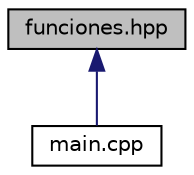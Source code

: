 digraph "funciones.hpp"
{
 // LATEX_PDF_SIZE
  edge [fontname="Helvetica",fontsize="10",labelfontname="Helvetica",labelfontsize="10"];
  node [fontname="Helvetica",fontsize="10",shape=record];
  Node1 [label="funciones.hpp",height=0.2,width=0.4,color="black", fillcolor="grey75", style="filled", fontcolor="black",tooltip="Se realizan las definiciones de las funciones utilizadas en el programa."];
  Node1 -> Node2 [dir="back",color="midnightblue",fontsize="10",style="solid",fontname="Helvetica"];
  Node2 [label="main.cpp",height=0.2,width=0.4,color="black", fillcolor="white", style="filled",URL="$main_8cpp.html",tooltip="En este archivo se definen las variables necesarias para el funcionamiento principal del programa y s..."];
}
